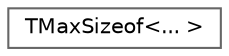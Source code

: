 digraph "Graphical Class Hierarchy"
{
 // INTERACTIVE_SVG=YES
 // LATEX_PDF_SIZE
  bgcolor="transparent";
  edge [fontname=Helvetica,fontsize=10,labelfontname=Helvetica,labelfontsize=10];
  node [fontname=Helvetica,fontsize=10,shape=box,height=0.2,width=0.4];
  rankdir="LR";
  Node0 [id="Node000000",label="TMaxSizeof\<... \>",height=0.2,width=0.4,color="grey40", fillcolor="white", style="filled",URL="$d7/d83/structTMaxSizeof.html",tooltip="Finds the maximum sizeof the supplied types."];
}
